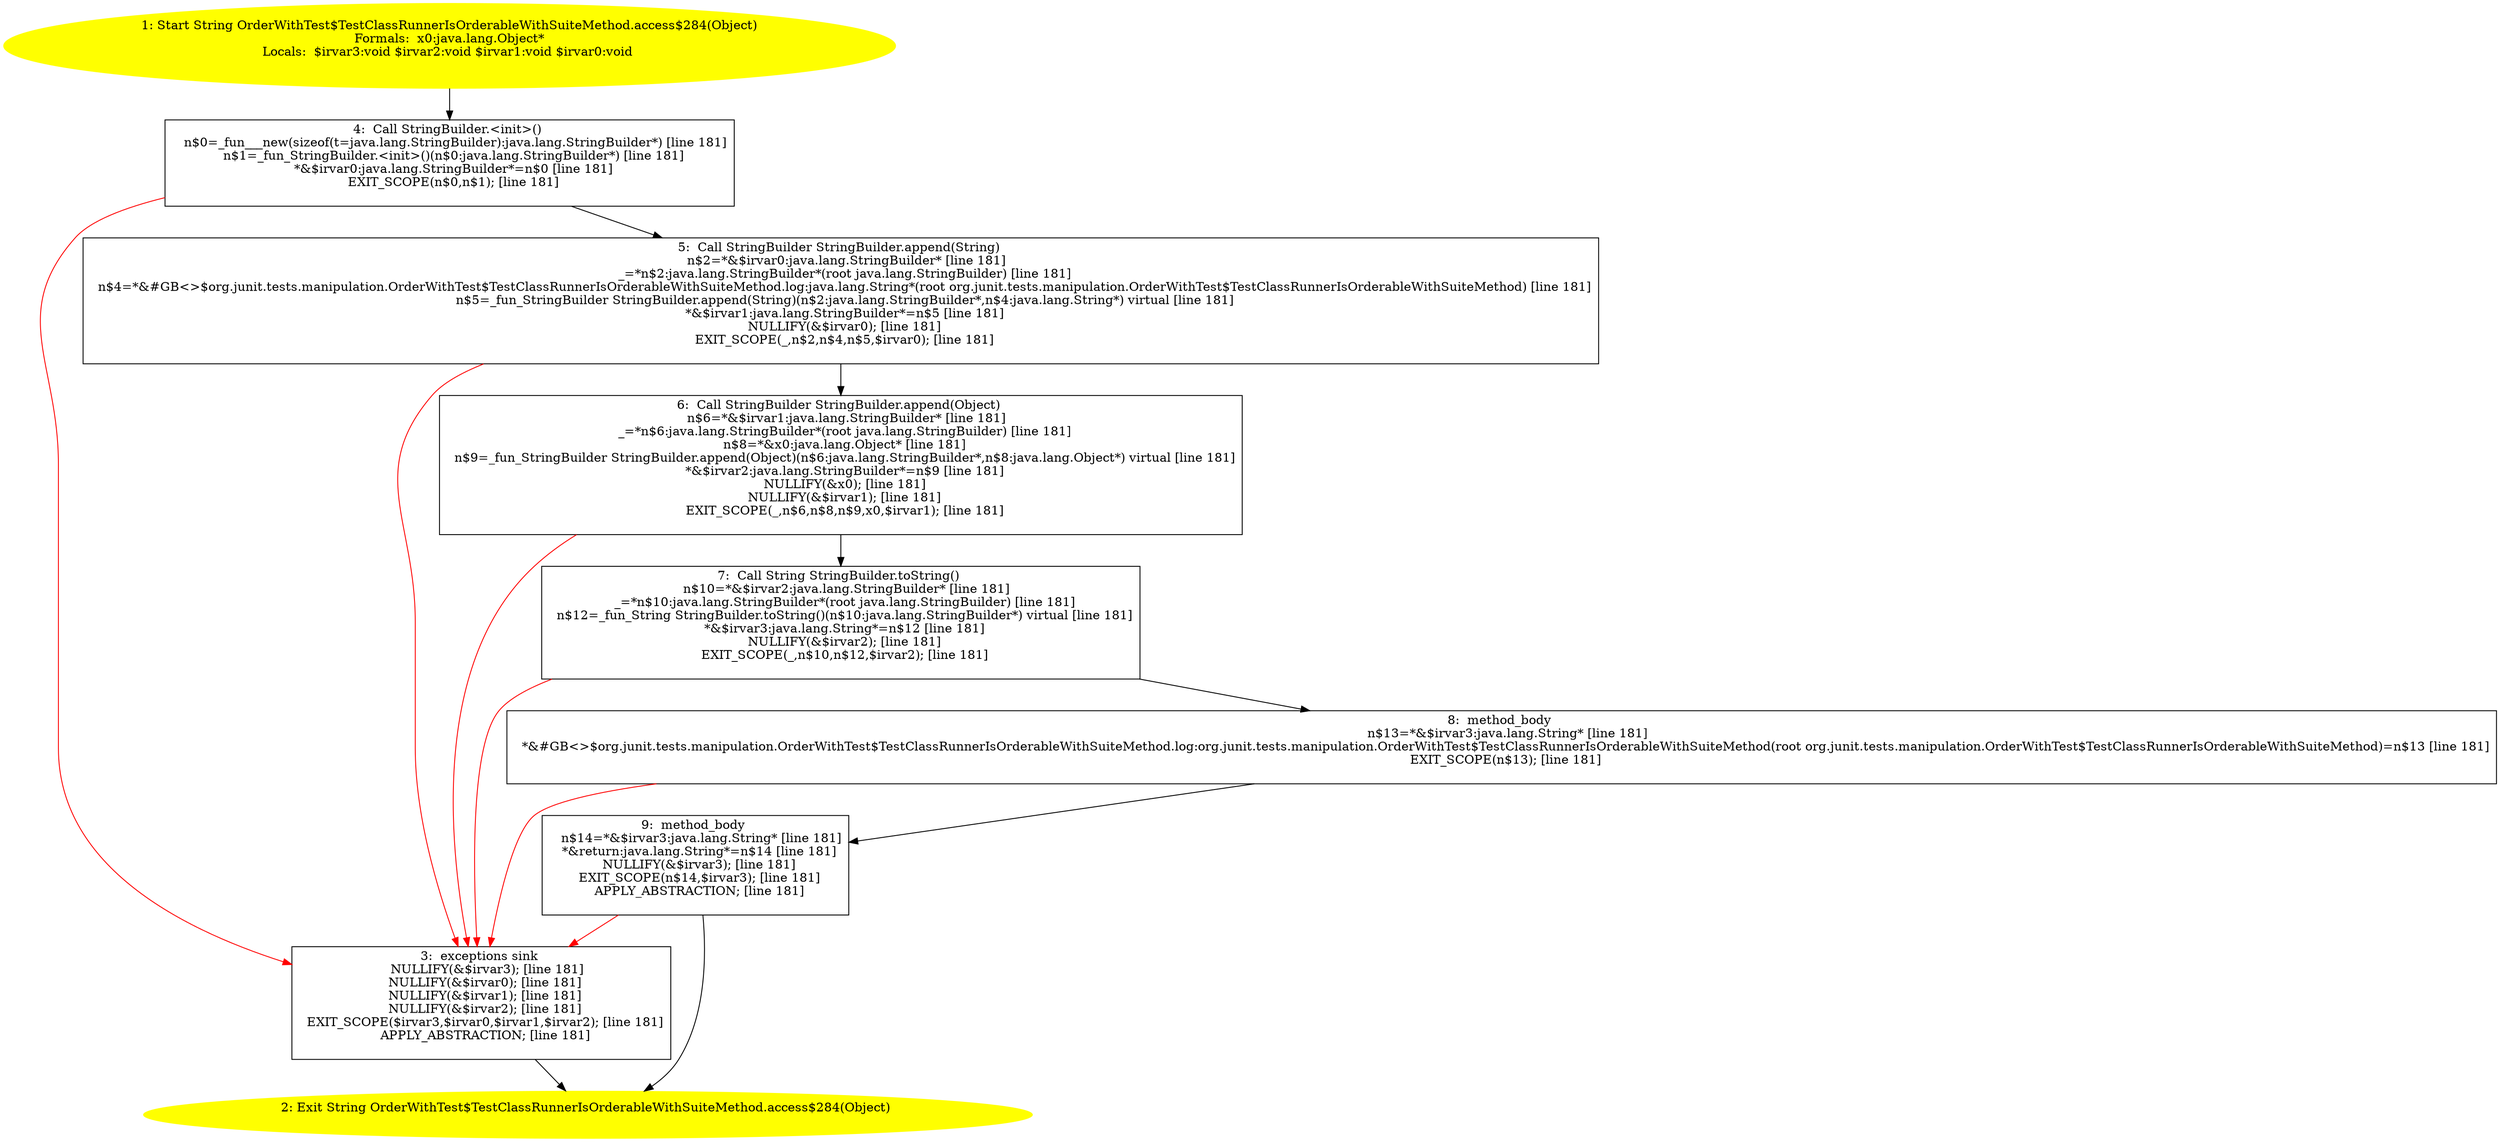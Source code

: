 /* @generated */
digraph cfg {
"org.junit.tests.manipulation.OrderWithTest$TestClassRunnerIsOrderableWithSuiteMethod.access$284(java.cff954c833f9624fd144f77eb17c3506_1" [label="1: Start String OrderWithTest$TestClassRunnerIsOrderableWithSuiteMethod.access$284(Object)\nFormals:  x0:java.lang.Object*\nLocals:  $irvar3:void $irvar2:void $irvar1:void $irvar0:void \n  " color=yellow style=filled]
	

	 "org.junit.tests.manipulation.OrderWithTest$TestClassRunnerIsOrderableWithSuiteMethod.access$284(java.cff954c833f9624fd144f77eb17c3506_1" -> "org.junit.tests.manipulation.OrderWithTest$TestClassRunnerIsOrderableWithSuiteMethod.access$284(java.cff954c833f9624fd144f77eb17c3506_4" ;
"org.junit.tests.manipulation.OrderWithTest$TestClassRunnerIsOrderableWithSuiteMethod.access$284(java.cff954c833f9624fd144f77eb17c3506_2" [label="2: Exit String OrderWithTest$TestClassRunnerIsOrderableWithSuiteMethod.access$284(Object) \n  " color=yellow style=filled]
	

"org.junit.tests.manipulation.OrderWithTest$TestClassRunnerIsOrderableWithSuiteMethod.access$284(java.cff954c833f9624fd144f77eb17c3506_3" [label="3:  exceptions sink \n   NULLIFY(&$irvar3); [line 181]\n  NULLIFY(&$irvar0); [line 181]\n  NULLIFY(&$irvar1); [line 181]\n  NULLIFY(&$irvar2); [line 181]\n  EXIT_SCOPE($irvar3,$irvar0,$irvar1,$irvar2); [line 181]\n  APPLY_ABSTRACTION; [line 181]\n " shape="box"]
	

	 "org.junit.tests.manipulation.OrderWithTest$TestClassRunnerIsOrderableWithSuiteMethod.access$284(java.cff954c833f9624fd144f77eb17c3506_3" -> "org.junit.tests.manipulation.OrderWithTest$TestClassRunnerIsOrderableWithSuiteMethod.access$284(java.cff954c833f9624fd144f77eb17c3506_2" ;
"org.junit.tests.manipulation.OrderWithTest$TestClassRunnerIsOrderableWithSuiteMethod.access$284(java.cff954c833f9624fd144f77eb17c3506_4" [label="4:  Call StringBuilder.<init>() \n   n$0=_fun___new(sizeof(t=java.lang.StringBuilder):java.lang.StringBuilder*) [line 181]\n  n$1=_fun_StringBuilder.<init>()(n$0:java.lang.StringBuilder*) [line 181]\n  *&$irvar0:java.lang.StringBuilder*=n$0 [line 181]\n  EXIT_SCOPE(n$0,n$1); [line 181]\n " shape="box"]
	

	 "org.junit.tests.manipulation.OrderWithTest$TestClassRunnerIsOrderableWithSuiteMethod.access$284(java.cff954c833f9624fd144f77eb17c3506_4" -> "org.junit.tests.manipulation.OrderWithTest$TestClassRunnerIsOrderableWithSuiteMethod.access$284(java.cff954c833f9624fd144f77eb17c3506_5" ;
	 "org.junit.tests.manipulation.OrderWithTest$TestClassRunnerIsOrderableWithSuiteMethod.access$284(java.cff954c833f9624fd144f77eb17c3506_4" -> "org.junit.tests.manipulation.OrderWithTest$TestClassRunnerIsOrderableWithSuiteMethod.access$284(java.cff954c833f9624fd144f77eb17c3506_3" [color="red" ];
"org.junit.tests.manipulation.OrderWithTest$TestClassRunnerIsOrderableWithSuiteMethod.access$284(java.cff954c833f9624fd144f77eb17c3506_5" [label="5:  Call StringBuilder StringBuilder.append(String) \n   n$2=*&$irvar0:java.lang.StringBuilder* [line 181]\n  _=*n$2:java.lang.StringBuilder*(root java.lang.StringBuilder) [line 181]\n  n$4=*&#GB<>$org.junit.tests.manipulation.OrderWithTest$TestClassRunnerIsOrderableWithSuiteMethod.log:java.lang.String*(root org.junit.tests.manipulation.OrderWithTest$TestClassRunnerIsOrderableWithSuiteMethod) [line 181]\n  n$5=_fun_StringBuilder StringBuilder.append(String)(n$2:java.lang.StringBuilder*,n$4:java.lang.String*) virtual [line 181]\n  *&$irvar1:java.lang.StringBuilder*=n$5 [line 181]\n  NULLIFY(&$irvar0); [line 181]\n  EXIT_SCOPE(_,n$2,n$4,n$5,$irvar0); [line 181]\n " shape="box"]
	

	 "org.junit.tests.manipulation.OrderWithTest$TestClassRunnerIsOrderableWithSuiteMethod.access$284(java.cff954c833f9624fd144f77eb17c3506_5" -> "org.junit.tests.manipulation.OrderWithTest$TestClassRunnerIsOrderableWithSuiteMethod.access$284(java.cff954c833f9624fd144f77eb17c3506_6" ;
	 "org.junit.tests.manipulation.OrderWithTest$TestClassRunnerIsOrderableWithSuiteMethod.access$284(java.cff954c833f9624fd144f77eb17c3506_5" -> "org.junit.tests.manipulation.OrderWithTest$TestClassRunnerIsOrderableWithSuiteMethod.access$284(java.cff954c833f9624fd144f77eb17c3506_3" [color="red" ];
"org.junit.tests.manipulation.OrderWithTest$TestClassRunnerIsOrderableWithSuiteMethod.access$284(java.cff954c833f9624fd144f77eb17c3506_6" [label="6:  Call StringBuilder StringBuilder.append(Object) \n   n$6=*&$irvar1:java.lang.StringBuilder* [line 181]\n  _=*n$6:java.lang.StringBuilder*(root java.lang.StringBuilder) [line 181]\n  n$8=*&x0:java.lang.Object* [line 181]\n  n$9=_fun_StringBuilder StringBuilder.append(Object)(n$6:java.lang.StringBuilder*,n$8:java.lang.Object*) virtual [line 181]\n  *&$irvar2:java.lang.StringBuilder*=n$9 [line 181]\n  NULLIFY(&x0); [line 181]\n  NULLIFY(&$irvar1); [line 181]\n  EXIT_SCOPE(_,n$6,n$8,n$9,x0,$irvar1); [line 181]\n " shape="box"]
	

	 "org.junit.tests.manipulation.OrderWithTest$TestClassRunnerIsOrderableWithSuiteMethod.access$284(java.cff954c833f9624fd144f77eb17c3506_6" -> "org.junit.tests.manipulation.OrderWithTest$TestClassRunnerIsOrderableWithSuiteMethod.access$284(java.cff954c833f9624fd144f77eb17c3506_7" ;
	 "org.junit.tests.manipulation.OrderWithTest$TestClassRunnerIsOrderableWithSuiteMethod.access$284(java.cff954c833f9624fd144f77eb17c3506_6" -> "org.junit.tests.manipulation.OrderWithTest$TestClassRunnerIsOrderableWithSuiteMethod.access$284(java.cff954c833f9624fd144f77eb17c3506_3" [color="red" ];
"org.junit.tests.manipulation.OrderWithTest$TestClassRunnerIsOrderableWithSuiteMethod.access$284(java.cff954c833f9624fd144f77eb17c3506_7" [label="7:  Call String StringBuilder.toString() \n   n$10=*&$irvar2:java.lang.StringBuilder* [line 181]\n  _=*n$10:java.lang.StringBuilder*(root java.lang.StringBuilder) [line 181]\n  n$12=_fun_String StringBuilder.toString()(n$10:java.lang.StringBuilder*) virtual [line 181]\n  *&$irvar3:java.lang.String*=n$12 [line 181]\n  NULLIFY(&$irvar2); [line 181]\n  EXIT_SCOPE(_,n$10,n$12,$irvar2); [line 181]\n " shape="box"]
	

	 "org.junit.tests.manipulation.OrderWithTest$TestClassRunnerIsOrderableWithSuiteMethod.access$284(java.cff954c833f9624fd144f77eb17c3506_7" -> "org.junit.tests.manipulation.OrderWithTest$TestClassRunnerIsOrderableWithSuiteMethod.access$284(java.cff954c833f9624fd144f77eb17c3506_8" ;
	 "org.junit.tests.manipulation.OrderWithTest$TestClassRunnerIsOrderableWithSuiteMethod.access$284(java.cff954c833f9624fd144f77eb17c3506_7" -> "org.junit.tests.manipulation.OrderWithTest$TestClassRunnerIsOrderableWithSuiteMethod.access$284(java.cff954c833f9624fd144f77eb17c3506_3" [color="red" ];
"org.junit.tests.manipulation.OrderWithTest$TestClassRunnerIsOrderableWithSuiteMethod.access$284(java.cff954c833f9624fd144f77eb17c3506_8" [label="8:  method_body \n   n$13=*&$irvar3:java.lang.String* [line 181]\n  *&#GB<>$org.junit.tests.manipulation.OrderWithTest$TestClassRunnerIsOrderableWithSuiteMethod.log:org.junit.tests.manipulation.OrderWithTest$TestClassRunnerIsOrderableWithSuiteMethod(root org.junit.tests.manipulation.OrderWithTest$TestClassRunnerIsOrderableWithSuiteMethod)=n$13 [line 181]\n  EXIT_SCOPE(n$13); [line 181]\n " shape="box"]
	

	 "org.junit.tests.manipulation.OrderWithTest$TestClassRunnerIsOrderableWithSuiteMethod.access$284(java.cff954c833f9624fd144f77eb17c3506_8" -> "org.junit.tests.manipulation.OrderWithTest$TestClassRunnerIsOrderableWithSuiteMethod.access$284(java.cff954c833f9624fd144f77eb17c3506_9" ;
	 "org.junit.tests.manipulation.OrderWithTest$TestClassRunnerIsOrderableWithSuiteMethod.access$284(java.cff954c833f9624fd144f77eb17c3506_8" -> "org.junit.tests.manipulation.OrderWithTest$TestClassRunnerIsOrderableWithSuiteMethod.access$284(java.cff954c833f9624fd144f77eb17c3506_3" [color="red" ];
"org.junit.tests.manipulation.OrderWithTest$TestClassRunnerIsOrderableWithSuiteMethod.access$284(java.cff954c833f9624fd144f77eb17c3506_9" [label="9:  method_body \n   n$14=*&$irvar3:java.lang.String* [line 181]\n  *&return:java.lang.String*=n$14 [line 181]\n  NULLIFY(&$irvar3); [line 181]\n  EXIT_SCOPE(n$14,$irvar3); [line 181]\n  APPLY_ABSTRACTION; [line 181]\n " shape="box"]
	

	 "org.junit.tests.manipulation.OrderWithTest$TestClassRunnerIsOrderableWithSuiteMethod.access$284(java.cff954c833f9624fd144f77eb17c3506_9" -> "org.junit.tests.manipulation.OrderWithTest$TestClassRunnerIsOrderableWithSuiteMethod.access$284(java.cff954c833f9624fd144f77eb17c3506_2" ;
	 "org.junit.tests.manipulation.OrderWithTest$TestClassRunnerIsOrderableWithSuiteMethod.access$284(java.cff954c833f9624fd144f77eb17c3506_9" -> "org.junit.tests.manipulation.OrderWithTest$TestClassRunnerIsOrderableWithSuiteMethod.access$284(java.cff954c833f9624fd144f77eb17c3506_3" [color="red" ];
}
